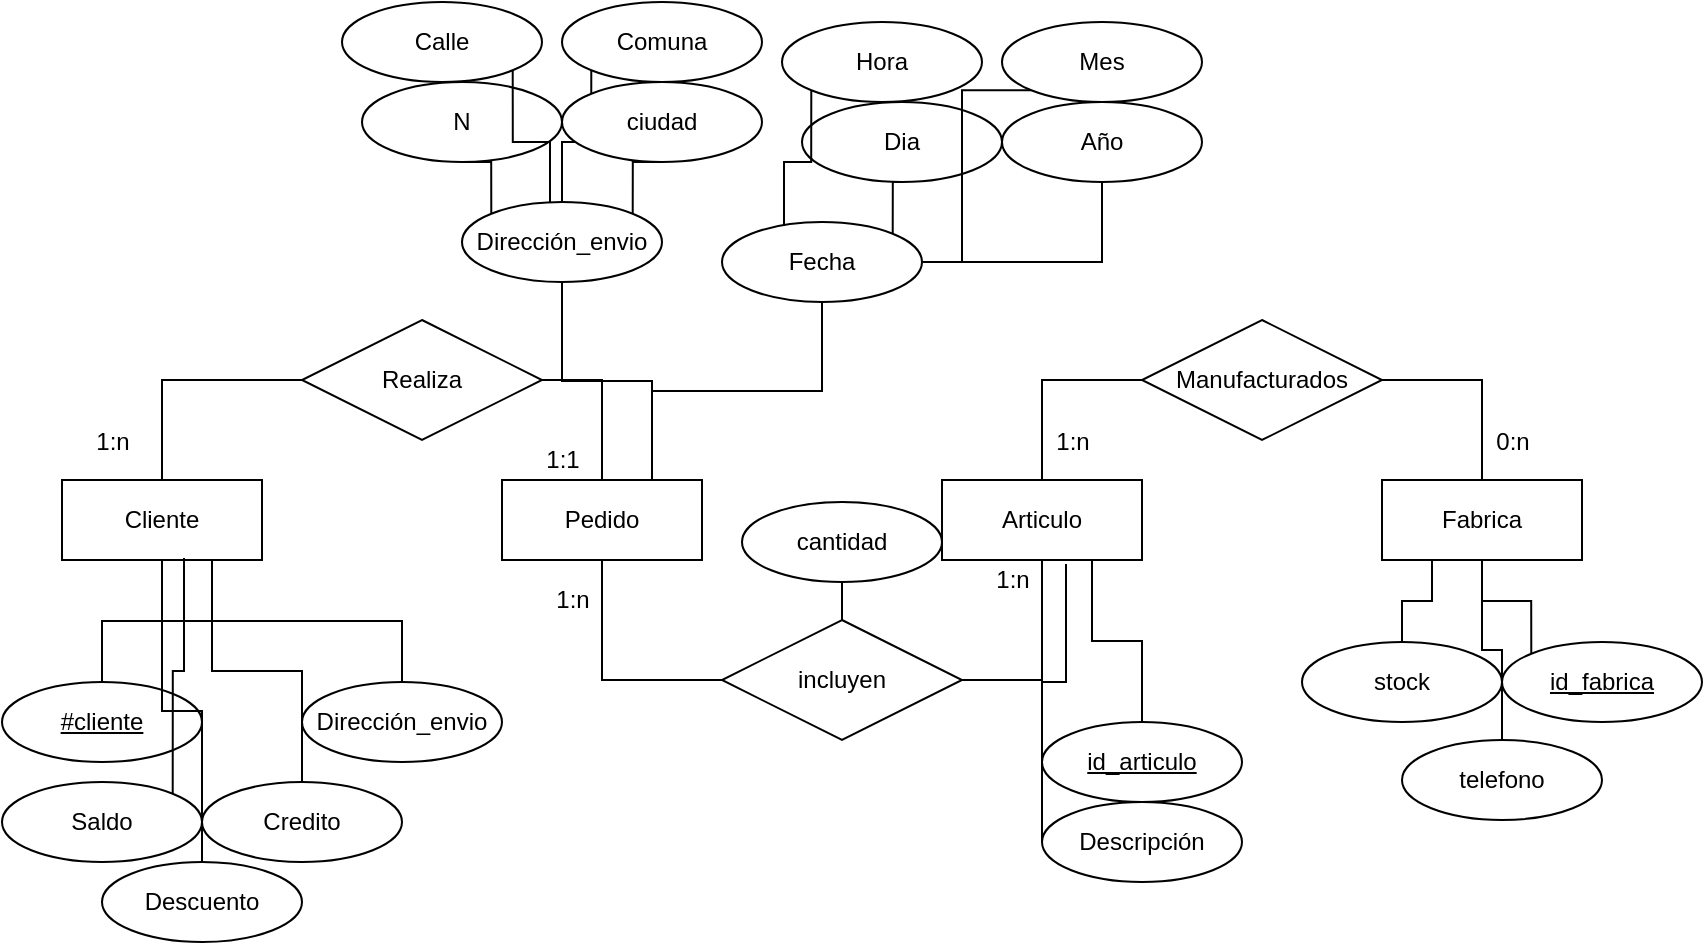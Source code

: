 <mxfile version="17.4.4" type="device"><diagram id="qk2ORZ7Len60eBgmqYUw" name="Page-1"><mxGraphModel dx="921" dy="530" grid="1" gridSize="10" guides="1" tooltips="1" connect="1" arrows="1" fold="1" page="1" pageScale="1" pageWidth="850" pageHeight="1100" math="0" shadow="0"><root><mxCell id="0"/><mxCell id="1" parent="0"/><mxCell id="W0PcNvU1kE964_e3NI2I-16" style="edgeStyle=orthogonalEdgeStyle;rounded=0;orthogonalLoop=1;jettySize=auto;html=1;exitX=0.5;exitY=0;exitDx=0;exitDy=0;entryX=0;entryY=0.5;entryDx=0;entryDy=0;endArrow=none;endFill=0;" edge="1" parent="1" source="W0PcNvU1kE964_e3NI2I-1" target="W0PcNvU1kE964_e3NI2I-5"><mxGeometry relative="1" as="geometry"/></mxCell><mxCell id="W0PcNvU1kE964_e3NI2I-1" value="Cliente" style="whiteSpace=wrap;html=1;align=center;" vertex="1" parent="1"><mxGeometry x="30" y="249" width="100" height="40" as="geometry"/></mxCell><mxCell id="W0PcNvU1kE964_e3NI2I-10" style="edgeStyle=orthogonalEdgeStyle;rounded=0;orthogonalLoop=1;jettySize=auto;html=1;exitX=0.5;exitY=1;exitDx=0;exitDy=0;entryX=0;entryY=0.5;entryDx=0;entryDy=0;endArrow=none;endFill=0;" edge="1" parent="1" source="W0PcNvU1kE964_e3NI2I-2" target="W0PcNvU1kE964_e3NI2I-6"><mxGeometry relative="1" as="geometry"/></mxCell><mxCell id="W0PcNvU1kE964_e3NI2I-2" value="Pedido" style="whiteSpace=wrap;html=1;align=center;" vertex="1" parent="1"><mxGeometry x="250" y="249" width="100" height="40" as="geometry"/></mxCell><mxCell id="W0PcNvU1kE964_e3NI2I-12" style="edgeStyle=orthogonalEdgeStyle;rounded=0;orthogonalLoop=1;jettySize=auto;html=1;entryX=0;entryY=0.5;entryDx=0;entryDy=0;endArrow=none;endFill=0;" edge="1" parent="1" source="W0PcNvU1kE964_e3NI2I-3" target="W0PcNvU1kE964_e3NI2I-7"><mxGeometry relative="1" as="geometry"/></mxCell><mxCell id="W0PcNvU1kE964_e3NI2I-3" value="Articulo" style="whiteSpace=wrap;html=1;align=center;" vertex="1" parent="1"><mxGeometry x="470" y="249" width="100" height="40" as="geometry"/></mxCell><mxCell id="W0PcNvU1kE964_e3NI2I-4" value="Fabrica" style="whiteSpace=wrap;html=1;align=center;" vertex="1" parent="1"><mxGeometry x="690" y="249" width="100" height="40" as="geometry"/></mxCell><mxCell id="W0PcNvU1kE964_e3NI2I-17" style="edgeStyle=orthogonalEdgeStyle;rounded=0;orthogonalLoop=1;jettySize=auto;html=1;exitX=1;exitY=0.5;exitDx=0;exitDy=0;entryX=0.5;entryY=0;entryDx=0;entryDy=0;endArrow=none;endFill=0;" edge="1" parent="1" source="W0PcNvU1kE964_e3NI2I-5" target="W0PcNvU1kE964_e3NI2I-2"><mxGeometry relative="1" as="geometry"/></mxCell><mxCell id="W0PcNvU1kE964_e3NI2I-5" value="Realiza" style="shape=rhombus;perimeter=rhombusPerimeter;whiteSpace=wrap;html=1;align=center;" vertex="1" parent="1"><mxGeometry x="150" y="169" width="120" height="60" as="geometry"/></mxCell><mxCell id="W0PcNvU1kE964_e3NI2I-11" style="edgeStyle=orthogonalEdgeStyle;rounded=0;orthogonalLoop=1;jettySize=auto;html=1;exitX=1;exitY=0.5;exitDx=0;exitDy=0;entryX=0.5;entryY=1;entryDx=0;entryDy=0;endArrow=none;endFill=0;" edge="1" parent="1" source="W0PcNvU1kE964_e3NI2I-6" target="W0PcNvU1kE964_e3NI2I-3"><mxGeometry relative="1" as="geometry"/></mxCell><mxCell id="W0PcNvU1kE964_e3NI2I-6" value="incluyen" style="shape=rhombus;perimeter=rhombusPerimeter;whiteSpace=wrap;html=1;align=center;" vertex="1" parent="1"><mxGeometry x="360" y="319" width="120" height="60" as="geometry"/></mxCell><mxCell id="W0PcNvU1kE964_e3NI2I-13" style="edgeStyle=orthogonalEdgeStyle;rounded=0;orthogonalLoop=1;jettySize=auto;html=1;exitX=1;exitY=0.5;exitDx=0;exitDy=0;entryX=0.5;entryY=0;entryDx=0;entryDy=0;endArrow=none;endFill=0;" edge="1" parent="1" source="W0PcNvU1kE964_e3NI2I-7" target="W0PcNvU1kE964_e3NI2I-4"><mxGeometry relative="1" as="geometry"/></mxCell><mxCell id="W0PcNvU1kE964_e3NI2I-7" value="Manufacturados" style="shape=rhombus;perimeter=rhombusPerimeter;whiteSpace=wrap;html=1;align=center;" vertex="1" parent="1"><mxGeometry x="570" y="169" width="120" height="60" as="geometry"/></mxCell><mxCell id="W0PcNvU1kE964_e3NI2I-37" style="edgeStyle=orthogonalEdgeStyle;rounded=0;orthogonalLoop=1;jettySize=auto;html=1;entryX=0.5;entryY=1;entryDx=0;entryDy=0;endArrow=none;endFill=0;" edge="1" parent="1" source="W0PcNvU1kE964_e3NI2I-18" target="W0PcNvU1kE964_e3NI2I-1"><mxGeometry relative="1" as="geometry"/></mxCell><mxCell id="W0PcNvU1kE964_e3NI2I-18" value="#cliente" style="ellipse;whiteSpace=wrap;html=1;align=center;fontStyle=4;" vertex="1" parent="1"><mxGeometry y="350" width="100" height="40" as="geometry"/></mxCell><mxCell id="W0PcNvU1kE964_e3NI2I-38" style="edgeStyle=orthogonalEdgeStyle;rounded=0;orthogonalLoop=1;jettySize=auto;html=1;exitX=0.5;exitY=0;exitDx=0;exitDy=0;endArrow=none;endFill=0;" edge="1" parent="1" source="W0PcNvU1kE964_e3NI2I-19" target="W0PcNvU1kE964_e3NI2I-1"><mxGeometry relative="1" as="geometry"/></mxCell><mxCell id="W0PcNvU1kE964_e3NI2I-19" value="Dirección_envio" style="ellipse;whiteSpace=wrap;html=1;align=center;" vertex="1" parent="1"><mxGeometry x="150" y="350" width="100" height="40" as="geometry"/></mxCell><mxCell id="W0PcNvU1kE964_e3NI2I-40" style="edgeStyle=orthogonalEdgeStyle;rounded=0;orthogonalLoop=1;jettySize=auto;html=1;exitX=1;exitY=0;exitDx=0;exitDy=0;entryX=0.61;entryY=0.975;entryDx=0;entryDy=0;entryPerimeter=0;endArrow=none;endFill=0;" edge="1" parent="1" source="W0PcNvU1kE964_e3NI2I-20" target="W0PcNvU1kE964_e3NI2I-1"><mxGeometry relative="1" as="geometry"/></mxCell><mxCell id="W0PcNvU1kE964_e3NI2I-20" value="Saldo" style="ellipse;whiteSpace=wrap;html=1;align=center;" vertex="1" parent="1"><mxGeometry y="400" width="100" height="40" as="geometry"/></mxCell><mxCell id="W0PcNvU1kE964_e3NI2I-39" style="edgeStyle=orthogonalEdgeStyle;rounded=0;orthogonalLoop=1;jettySize=auto;html=1;exitX=0.5;exitY=0;exitDx=0;exitDy=0;entryX=0.75;entryY=1;entryDx=0;entryDy=0;endArrow=none;endFill=0;" edge="1" parent="1" source="W0PcNvU1kE964_e3NI2I-21" target="W0PcNvU1kE964_e3NI2I-1"><mxGeometry relative="1" as="geometry"/></mxCell><mxCell id="W0PcNvU1kE964_e3NI2I-21" value="Credito" style="ellipse;whiteSpace=wrap;html=1;align=center;" vertex="1" parent="1"><mxGeometry x="100" y="400" width="100" height="40" as="geometry"/></mxCell><mxCell id="W0PcNvU1kE964_e3NI2I-41" style="edgeStyle=orthogonalEdgeStyle;rounded=0;orthogonalLoop=1;jettySize=auto;html=1;exitX=0.5;exitY=0;exitDx=0;exitDy=0;endArrow=none;endFill=0;" edge="1" parent="1" source="W0PcNvU1kE964_e3NI2I-22" target="W0PcNvU1kE964_e3NI2I-1"><mxGeometry relative="1" as="geometry"/></mxCell><mxCell id="W0PcNvU1kE964_e3NI2I-22" value="Descuento" style="ellipse;whiteSpace=wrap;html=1;align=center;" vertex="1" parent="1"><mxGeometry x="50" y="440" width="100" height="40" as="geometry"/></mxCell><mxCell id="W0PcNvU1kE964_e3NI2I-43" style="edgeStyle=orthogonalEdgeStyle;rounded=0;orthogonalLoop=1;jettySize=auto;html=1;exitX=0.5;exitY=0;exitDx=0;exitDy=0;entryX=0.75;entryY=1;entryDx=0;entryDy=0;endArrow=none;endFill=0;" edge="1" parent="1" source="W0PcNvU1kE964_e3NI2I-24" target="W0PcNvU1kE964_e3NI2I-3"><mxGeometry relative="1" as="geometry"/></mxCell><mxCell id="W0PcNvU1kE964_e3NI2I-24" value="id_articulo" style="ellipse;whiteSpace=wrap;html=1;align=center;fontStyle=4;" vertex="1" parent="1"><mxGeometry x="520" y="370" width="100" height="40" as="geometry"/></mxCell><mxCell id="W0PcNvU1kE964_e3NI2I-44" style="edgeStyle=orthogonalEdgeStyle;rounded=0;orthogonalLoop=1;jettySize=auto;html=1;exitX=0;exitY=0.5;exitDx=0;exitDy=0;entryX=0.62;entryY=1.05;entryDx=0;entryDy=0;entryPerimeter=0;endArrow=none;endFill=0;" edge="1" parent="1" source="W0PcNvU1kE964_e3NI2I-26" target="W0PcNvU1kE964_e3NI2I-3"><mxGeometry relative="1" as="geometry"><Array as="points"><mxPoint x="520" y="350"/><mxPoint x="532" y="350"/></Array></mxGeometry></mxCell><mxCell id="W0PcNvU1kE964_e3NI2I-26" value="Descripción" style="ellipse;whiteSpace=wrap;html=1;align=center;" vertex="1" parent="1"><mxGeometry x="520" y="410" width="100" height="40" as="geometry"/></mxCell><mxCell id="W0PcNvU1kE964_e3NI2I-46" style="edgeStyle=orthogonalEdgeStyle;rounded=0;orthogonalLoop=1;jettySize=auto;html=1;exitX=0;exitY=0;exitDx=0;exitDy=0;endArrow=none;endFill=0;" edge="1" parent="1" source="W0PcNvU1kE964_e3NI2I-27" target="W0PcNvU1kE964_e3NI2I-4"><mxGeometry relative="1" as="geometry"/></mxCell><mxCell id="W0PcNvU1kE964_e3NI2I-27" value="id_fabrica" style="ellipse;whiteSpace=wrap;html=1;align=center;fontStyle=4;" vertex="1" parent="1"><mxGeometry x="750" y="330" width="100" height="40" as="geometry"/></mxCell><mxCell id="W0PcNvU1kE964_e3NI2I-48" style="edgeStyle=orthogonalEdgeStyle;rounded=0;orthogonalLoop=1;jettySize=auto;html=1;exitX=0.5;exitY=0;exitDx=0;exitDy=0;entryX=0.5;entryY=1;entryDx=0;entryDy=0;endArrow=none;endFill=0;" edge="1" parent="1" source="W0PcNvU1kE964_e3NI2I-29" target="W0PcNvU1kE964_e3NI2I-4"><mxGeometry relative="1" as="geometry"/></mxCell><mxCell id="W0PcNvU1kE964_e3NI2I-29" value="telefono" style="ellipse;whiteSpace=wrap;html=1;align=center;" vertex="1" parent="1"><mxGeometry x="700" y="379" width="100" height="40" as="geometry"/></mxCell><mxCell id="W0PcNvU1kE964_e3NI2I-47" style="edgeStyle=orthogonalEdgeStyle;rounded=0;orthogonalLoop=1;jettySize=auto;html=1;exitX=0.5;exitY=0;exitDx=0;exitDy=0;entryX=0.25;entryY=1;entryDx=0;entryDy=0;endArrow=none;endFill=0;" edge="1" parent="1" source="W0PcNvU1kE964_e3NI2I-30" target="W0PcNvU1kE964_e3NI2I-4"><mxGeometry relative="1" as="geometry"/></mxCell><mxCell id="W0PcNvU1kE964_e3NI2I-30" value="stock" style="ellipse;whiteSpace=wrap;html=1;align=center;" vertex="1" parent="1"><mxGeometry x="650" y="330" width="100" height="40" as="geometry"/></mxCell><mxCell id="W0PcNvU1kE964_e3NI2I-35" style="edgeStyle=orthogonalEdgeStyle;rounded=0;orthogonalLoop=1;jettySize=auto;html=1;exitX=0.5;exitY=1;exitDx=0;exitDy=0;entryX=0.75;entryY=0;entryDx=0;entryDy=0;endArrow=none;endFill=0;" edge="1" parent="1" source="W0PcNvU1kE964_e3NI2I-32" target="W0PcNvU1kE964_e3NI2I-2"><mxGeometry relative="1" as="geometry"/></mxCell><mxCell id="W0PcNvU1kE964_e3NI2I-32" value="Dirección_envio" style="ellipse;whiteSpace=wrap;html=1;align=center;" vertex="1" parent="1"><mxGeometry x="230" y="110" width="100" height="40" as="geometry"/></mxCell><mxCell id="W0PcNvU1kE964_e3NI2I-36" style="edgeStyle=orthogonalEdgeStyle;rounded=0;orthogonalLoop=1;jettySize=auto;html=1;exitX=0.5;exitY=1;exitDx=0;exitDy=0;entryX=0.75;entryY=0;entryDx=0;entryDy=0;endArrow=none;endFill=0;" edge="1" parent="1" source="W0PcNvU1kE964_e3NI2I-33" target="W0PcNvU1kE964_e3NI2I-2"><mxGeometry relative="1" as="geometry"/></mxCell><mxCell id="W0PcNvU1kE964_e3NI2I-33" value="Fecha" style="ellipse;whiteSpace=wrap;html=1;align=center;" vertex="1" parent="1"><mxGeometry x="360" y="120" width="100" height="40" as="geometry"/></mxCell><mxCell id="W0PcNvU1kE964_e3NI2I-42" style="edgeStyle=orthogonalEdgeStyle;rounded=0;orthogonalLoop=1;jettySize=auto;html=1;exitX=0.5;exitY=1;exitDx=0;exitDy=0;entryX=0.5;entryY=0;entryDx=0;entryDy=0;endArrow=none;endFill=0;" edge="1" parent="1" source="W0PcNvU1kE964_e3NI2I-34" target="W0PcNvU1kE964_e3NI2I-6"><mxGeometry relative="1" as="geometry"/></mxCell><mxCell id="W0PcNvU1kE964_e3NI2I-34" value="cantidad" style="ellipse;whiteSpace=wrap;html=1;align=center;" vertex="1" parent="1"><mxGeometry x="370" y="260" width="100" height="40" as="geometry"/></mxCell><mxCell id="W0PcNvU1kE964_e3NI2I-54" style="edgeStyle=orthogonalEdgeStyle;rounded=0;orthogonalLoop=1;jettySize=auto;html=1;exitX=0.5;exitY=1;exitDx=0;exitDy=0;entryX=0;entryY=0;entryDx=0;entryDy=0;endArrow=none;endFill=0;" edge="1" parent="1" source="W0PcNvU1kE964_e3NI2I-50" target="W0PcNvU1kE964_e3NI2I-32"><mxGeometry relative="1" as="geometry"/></mxCell><mxCell id="W0PcNvU1kE964_e3NI2I-50" value="N" style="ellipse;whiteSpace=wrap;html=1;align=center;" vertex="1" parent="1"><mxGeometry x="180" y="50" width="100" height="40" as="geometry"/></mxCell><mxCell id="W0PcNvU1kE964_e3NI2I-56" style="edgeStyle=orthogonalEdgeStyle;rounded=0;orthogonalLoop=1;jettySize=auto;html=1;exitX=1;exitY=1;exitDx=0;exitDy=0;entryX=0.44;entryY=0;entryDx=0;entryDy=0;entryPerimeter=0;endArrow=none;endFill=0;" edge="1" parent="1" source="W0PcNvU1kE964_e3NI2I-51" target="W0PcNvU1kE964_e3NI2I-32"><mxGeometry relative="1" as="geometry"/></mxCell><mxCell id="W0PcNvU1kE964_e3NI2I-51" value="Calle" style="ellipse;whiteSpace=wrap;html=1;align=center;" vertex="1" parent="1"><mxGeometry x="170" y="10" width="100" height="40" as="geometry"/></mxCell><mxCell id="W0PcNvU1kE964_e3NI2I-57" style="edgeStyle=orthogonalEdgeStyle;rounded=0;orthogonalLoop=1;jettySize=auto;html=1;exitX=0;exitY=1;exitDx=0;exitDy=0;endArrow=none;endFill=0;entryX=0.5;entryY=0;entryDx=0;entryDy=0;" edge="1" parent="1" source="W0PcNvU1kE964_e3NI2I-52" target="W0PcNvU1kE964_e3NI2I-32"><mxGeometry relative="1" as="geometry"><mxPoint x="280" y="90" as="targetPoint"/></mxGeometry></mxCell><mxCell id="W0PcNvU1kE964_e3NI2I-52" value="Comuna" style="ellipse;whiteSpace=wrap;html=1;align=center;" vertex="1" parent="1"><mxGeometry x="280" y="10" width="100" height="40" as="geometry"/></mxCell><mxCell id="W0PcNvU1kE964_e3NI2I-55" style="edgeStyle=orthogonalEdgeStyle;rounded=0;orthogonalLoop=1;jettySize=auto;html=1;exitX=0.5;exitY=1;exitDx=0;exitDy=0;entryX=1;entryY=0;entryDx=0;entryDy=0;endArrow=none;endFill=0;" edge="1" parent="1" source="W0PcNvU1kE964_e3NI2I-53" target="W0PcNvU1kE964_e3NI2I-32"><mxGeometry relative="1" as="geometry"/></mxCell><mxCell id="W0PcNvU1kE964_e3NI2I-53" value="ciudad" style="ellipse;whiteSpace=wrap;html=1;align=center;" vertex="1" parent="1"><mxGeometry x="280" y="50" width="100" height="40" as="geometry"/></mxCell><mxCell id="W0PcNvU1kE964_e3NI2I-62" style="edgeStyle=orthogonalEdgeStyle;rounded=0;orthogonalLoop=1;jettySize=auto;html=1;exitX=0.5;exitY=1;exitDx=0;exitDy=0;entryX=1;entryY=0;entryDx=0;entryDy=0;endArrow=none;endFill=0;" edge="1" parent="1" source="W0PcNvU1kE964_e3NI2I-58" target="W0PcNvU1kE964_e3NI2I-33"><mxGeometry relative="1" as="geometry"/></mxCell><mxCell id="W0PcNvU1kE964_e3NI2I-58" value="Dia" style="ellipse;whiteSpace=wrap;html=1;align=center;" vertex="1" parent="1"><mxGeometry x="400" y="60" width="100" height="40" as="geometry"/></mxCell><mxCell id="W0PcNvU1kE964_e3NI2I-66" style="edgeStyle=orthogonalEdgeStyle;rounded=0;orthogonalLoop=1;jettySize=auto;html=1;exitX=0;exitY=1;exitDx=0;exitDy=0;entryX=0.31;entryY=0.05;entryDx=0;entryDy=0;entryPerimeter=0;endArrow=none;endFill=0;" edge="1" parent="1" source="W0PcNvU1kE964_e3NI2I-59" target="W0PcNvU1kE964_e3NI2I-33"><mxGeometry relative="1" as="geometry"/></mxCell><mxCell id="W0PcNvU1kE964_e3NI2I-59" value="Hora" style="ellipse;whiteSpace=wrap;html=1;align=center;" vertex="1" parent="1"><mxGeometry x="390" y="20" width="100" height="40" as="geometry"/></mxCell><mxCell id="W0PcNvU1kE964_e3NI2I-64" style="edgeStyle=orthogonalEdgeStyle;rounded=0;orthogonalLoop=1;jettySize=auto;html=1;exitX=0;exitY=1;exitDx=0;exitDy=0;entryX=1;entryY=0.5;entryDx=0;entryDy=0;endArrow=none;endFill=0;" edge="1" parent="1" source="W0PcNvU1kE964_e3NI2I-60" target="W0PcNvU1kE964_e3NI2I-33"><mxGeometry relative="1" as="geometry"/></mxCell><mxCell id="W0PcNvU1kE964_e3NI2I-60" value="Mes" style="ellipse;whiteSpace=wrap;html=1;align=center;" vertex="1" parent="1"><mxGeometry x="500" y="20" width="100" height="40" as="geometry"/></mxCell><mxCell id="W0PcNvU1kE964_e3NI2I-63" style="edgeStyle=orthogonalEdgeStyle;rounded=0;orthogonalLoop=1;jettySize=auto;html=1;exitX=0.5;exitY=1;exitDx=0;exitDy=0;entryX=1;entryY=0.5;entryDx=0;entryDy=0;endArrow=none;endFill=0;" edge="1" parent="1" source="W0PcNvU1kE964_e3NI2I-61" target="W0PcNvU1kE964_e3NI2I-33"><mxGeometry relative="1" as="geometry"/></mxCell><mxCell id="W0PcNvU1kE964_e3NI2I-61" value="Año" style="ellipse;whiteSpace=wrap;html=1;align=center;" vertex="1" parent="1"><mxGeometry x="500" y="60" width="100" height="40" as="geometry"/></mxCell><mxCell id="W0PcNvU1kE964_e3NI2I-67" value="1:n" style="text;html=1;resizable=0;autosize=1;align=center;verticalAlign=middle;points=[];fillColor=none;strokeColor=none;rounded=0;" vertex="1" parent="1"><mxGeometry x="40" y="220" width="30" height="20" as="geometry"/></mxCell><mxCell id="W0PcNvU1kE964_e3NI2I-68" value="1:1" style="text;html=1;resizable=0;autosize=1;align=center;verticalAlign=middle;points=[];fillColor=none;strokeColor=none;rounded=0;" vertex="1" parent="1"><mxGeometry x="265" y="229" width="30" height="20" as="geometry"/></mxCell><mxCell id="W0PcNvU1kE964_e3NI2I-69" value="1:n" style="text;html=1;resizable=0;autosize=1;align=center;verticalAlign=middle;points=[];fillColor=none;strokeColor=none;rounded=0;" vertex="1" parent="1"><mxGeometry x="270" y="299" width="30" height="20" as="geometry"/></mxCell><mxCell id="W0PcNvU1kE964_e3NI2I-70" value="1:n" style="text;html=1;resizable=0;autosize=1;align=center;verticalAlign=middle;points=[];fillColor=none;strokeColor=none;rounded=0;" vertex="1" parent="1"><mxGeometry x="490" y="289" width="30" height="20" as="geometry"/></mxCell><mxCell id="W0PcNvU1kE964_e3NI2I-71" value="1:n" style="text;html=1;resizable=0;autosize=1;align=center;verticalAlign=middle;points=[];fillColor=none;strokeColor=none;rounded=0;" vertex="1" parent="1"><mxGeometry x="520" y="220" width="30" height="20" as="geometry"/></mxCell><mxCell id="W0PcNvU1kE964_e3NI2I-72" value="0:n" style="text;html=1;resizable=0;autosize=1;align=center;verticalAlign=middle;points=[];fillColor=none;strokeColor=none;rounded=0;" vertex="1" parent="1"><mxGeometry x="740" y="220" width="30" height="20" as="geometry"/></mxCell></root></mxGraphModel></diagram></mxfile>